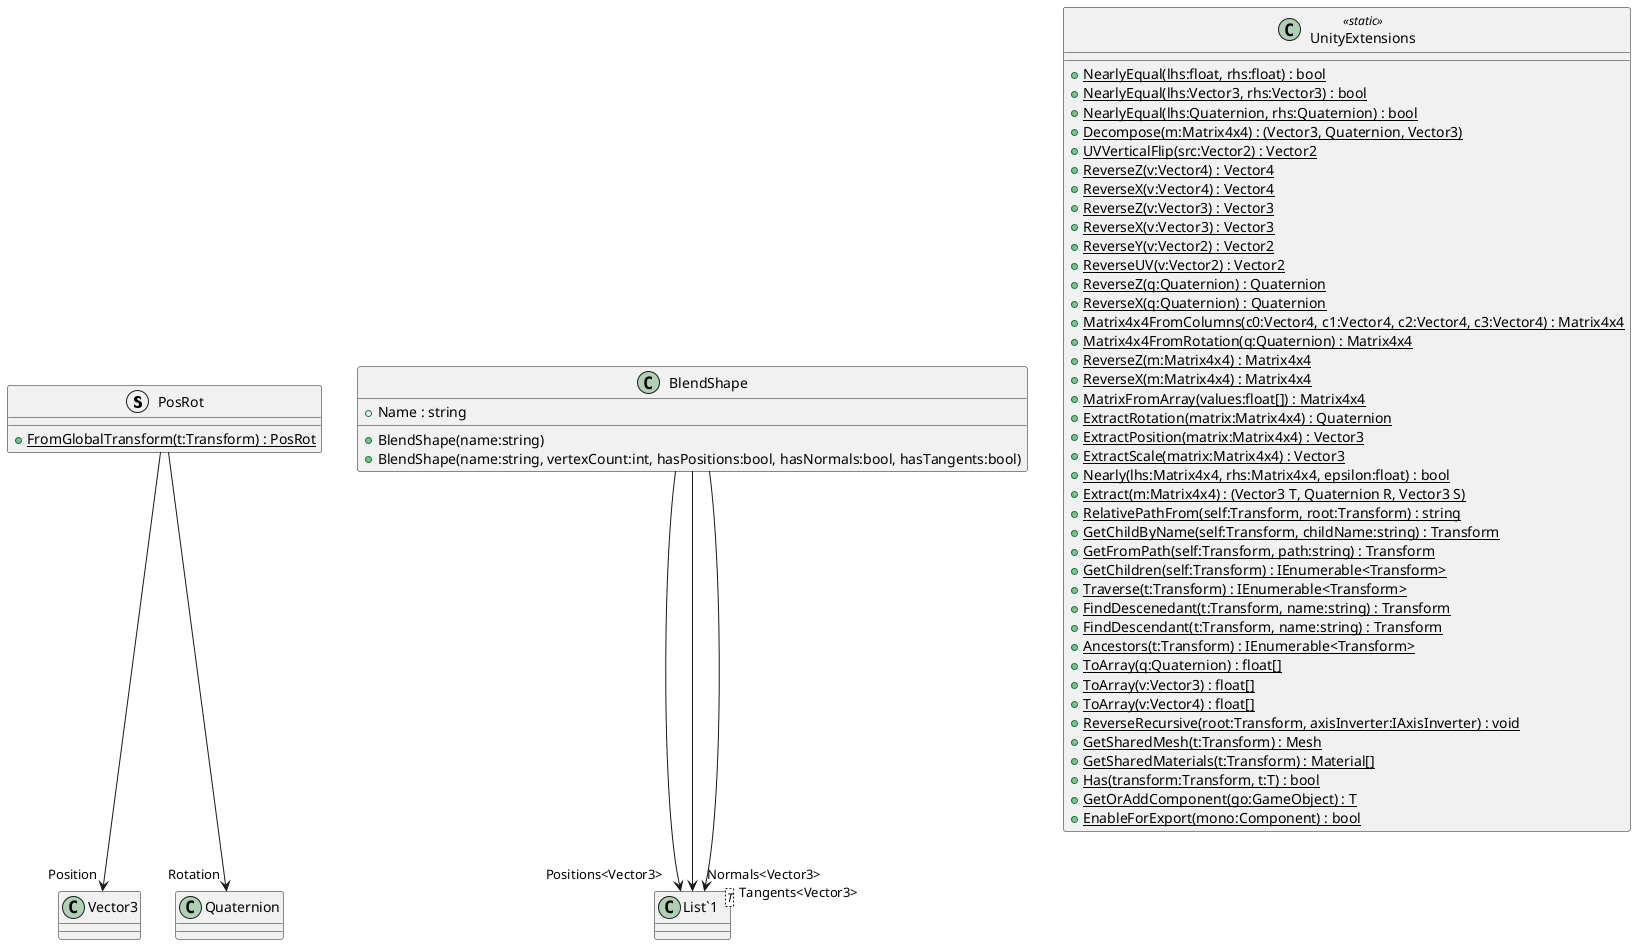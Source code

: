 @startuml
struct PosRot {
    + {static} FromGlobalTransform(t:Transform) : PosRot
}
class BlendShape {
    + Name : string
    + BlendShape(name:string)
    + BlendShape(name:string, vertexCount:int, hasPositions:bool, hasNormals:bool, hasTangents:bool)
}
class UnityExtensions <<static>> {
    + {static} NearlyEqual(lhs:float, rhs:float) : bool
    + {static} NearlyEqual(lhs:Vector3, rhs:Vector3) : bool
    + {static} NearlyEqual(lhs:Quaternion, rhs:Quaternion) : bool
    + {static} Decompose(m:Matrix4x4) : (Vector3, Quaternion, Vector3)
    + {static} UVVerticalFlip(src:Vector2) : Vector2
    + {static} ReverseZ(v:Vector4) : Vector4
    + {static} ReverseX(v:Vector4) : Vector4
    + {static} ReverseZ(v:Vector3) : Vector3
    + {static} ReverseX(v:Vector3) : Vector3
    + {static} ReverseY(v:Vector2) : Vector2
    + {static} ReverseUV(v:Vector2) : Vector2
    + {static} ReverseZ(q:Quaternion) : Quaternion
    + {static} ReverseX(q:Quaternion) : Quaternion
    + {static} Matrix4x4FromColumns(c0:Vector4, c1:Vector4, c2:Vector4, c3:Vector4) : Matrix4x4
    + {static} Matrix4x4FromRotation(q:Quaternion) : Matrix4x4
    + {static} ReverseZ(m:Matrix4x4) : Matrix4x4
    + {static} ReverseX(m:Matrix4x4) : Matrix4x4
    + {static} MatrixFromArray(values:float[]) : Matrix4x4
    + {static} ExtractRotation(matrix:Matrix4x4) : Quaternion
    + {static} ExtractPosition(matrix:Matrix4x4) : Vector3
    + {static} ExtractScale(matrix:Matrix4x4) : Vector3
    + {static} Nearly(lhs:Matrix4x4, rhs:Matrix4x4, epsilon:float) : bool
    + {static} Extract(m:Matrix4x4) : (Vector3 T, Quaternion R, Vector3 S)
    + {static} RelativePathFrom(self:Transform, root:Transform) : string
    + {static} GetChildByName(self:Transform, childName:string) : Transform
    + {static} GetFromPath(self:Transform, path:string) : Transform
    + {static} GetChildren(self:Transform) : IEnumerable<Transform>
    + {static} Traverse(t:Transform) : IEnumerable<Transform>
    + {static} FindDescenedant(t:Transform, name:string) : Transform
    + {static} FindDescendant(t:Transform, name:string) : Transform
    + {static} Ancestors(t:Transform) : IEnumerable<Transform>
    + {static} ToArray(q:Quaternion) : float[]
    + {static} ToArray(v:Vector3) : float[]
    + {static} ToArray(v:Vector4) : float[]
    + {static} ReverseRecursive(root:Transform, axisInverter:IAxisInverter) : void
    + {static} GetSharedMesh(t:Transform) : Mesh
    + {static} GetSharedMaterials(t:Transform) : Material[]
    + {static} Has(transform:Transform, t:T) : bool
    + {static} GetOrAddComponent(go:GameObject) : T
    + {static} EnableForExport(mono:Component) : bool
}
class "List`1"<T> {
}
PosRot --> "Position" Vector3
PosRot --> "Rotation" Quaternion
BlendShape --> "Positions<Vector3>" "List`1"
BlendShape --> "Normals<Vector3>" "List`1"
BlendShape --> "Tangents<Vector3>" "List`1"
@enduml
